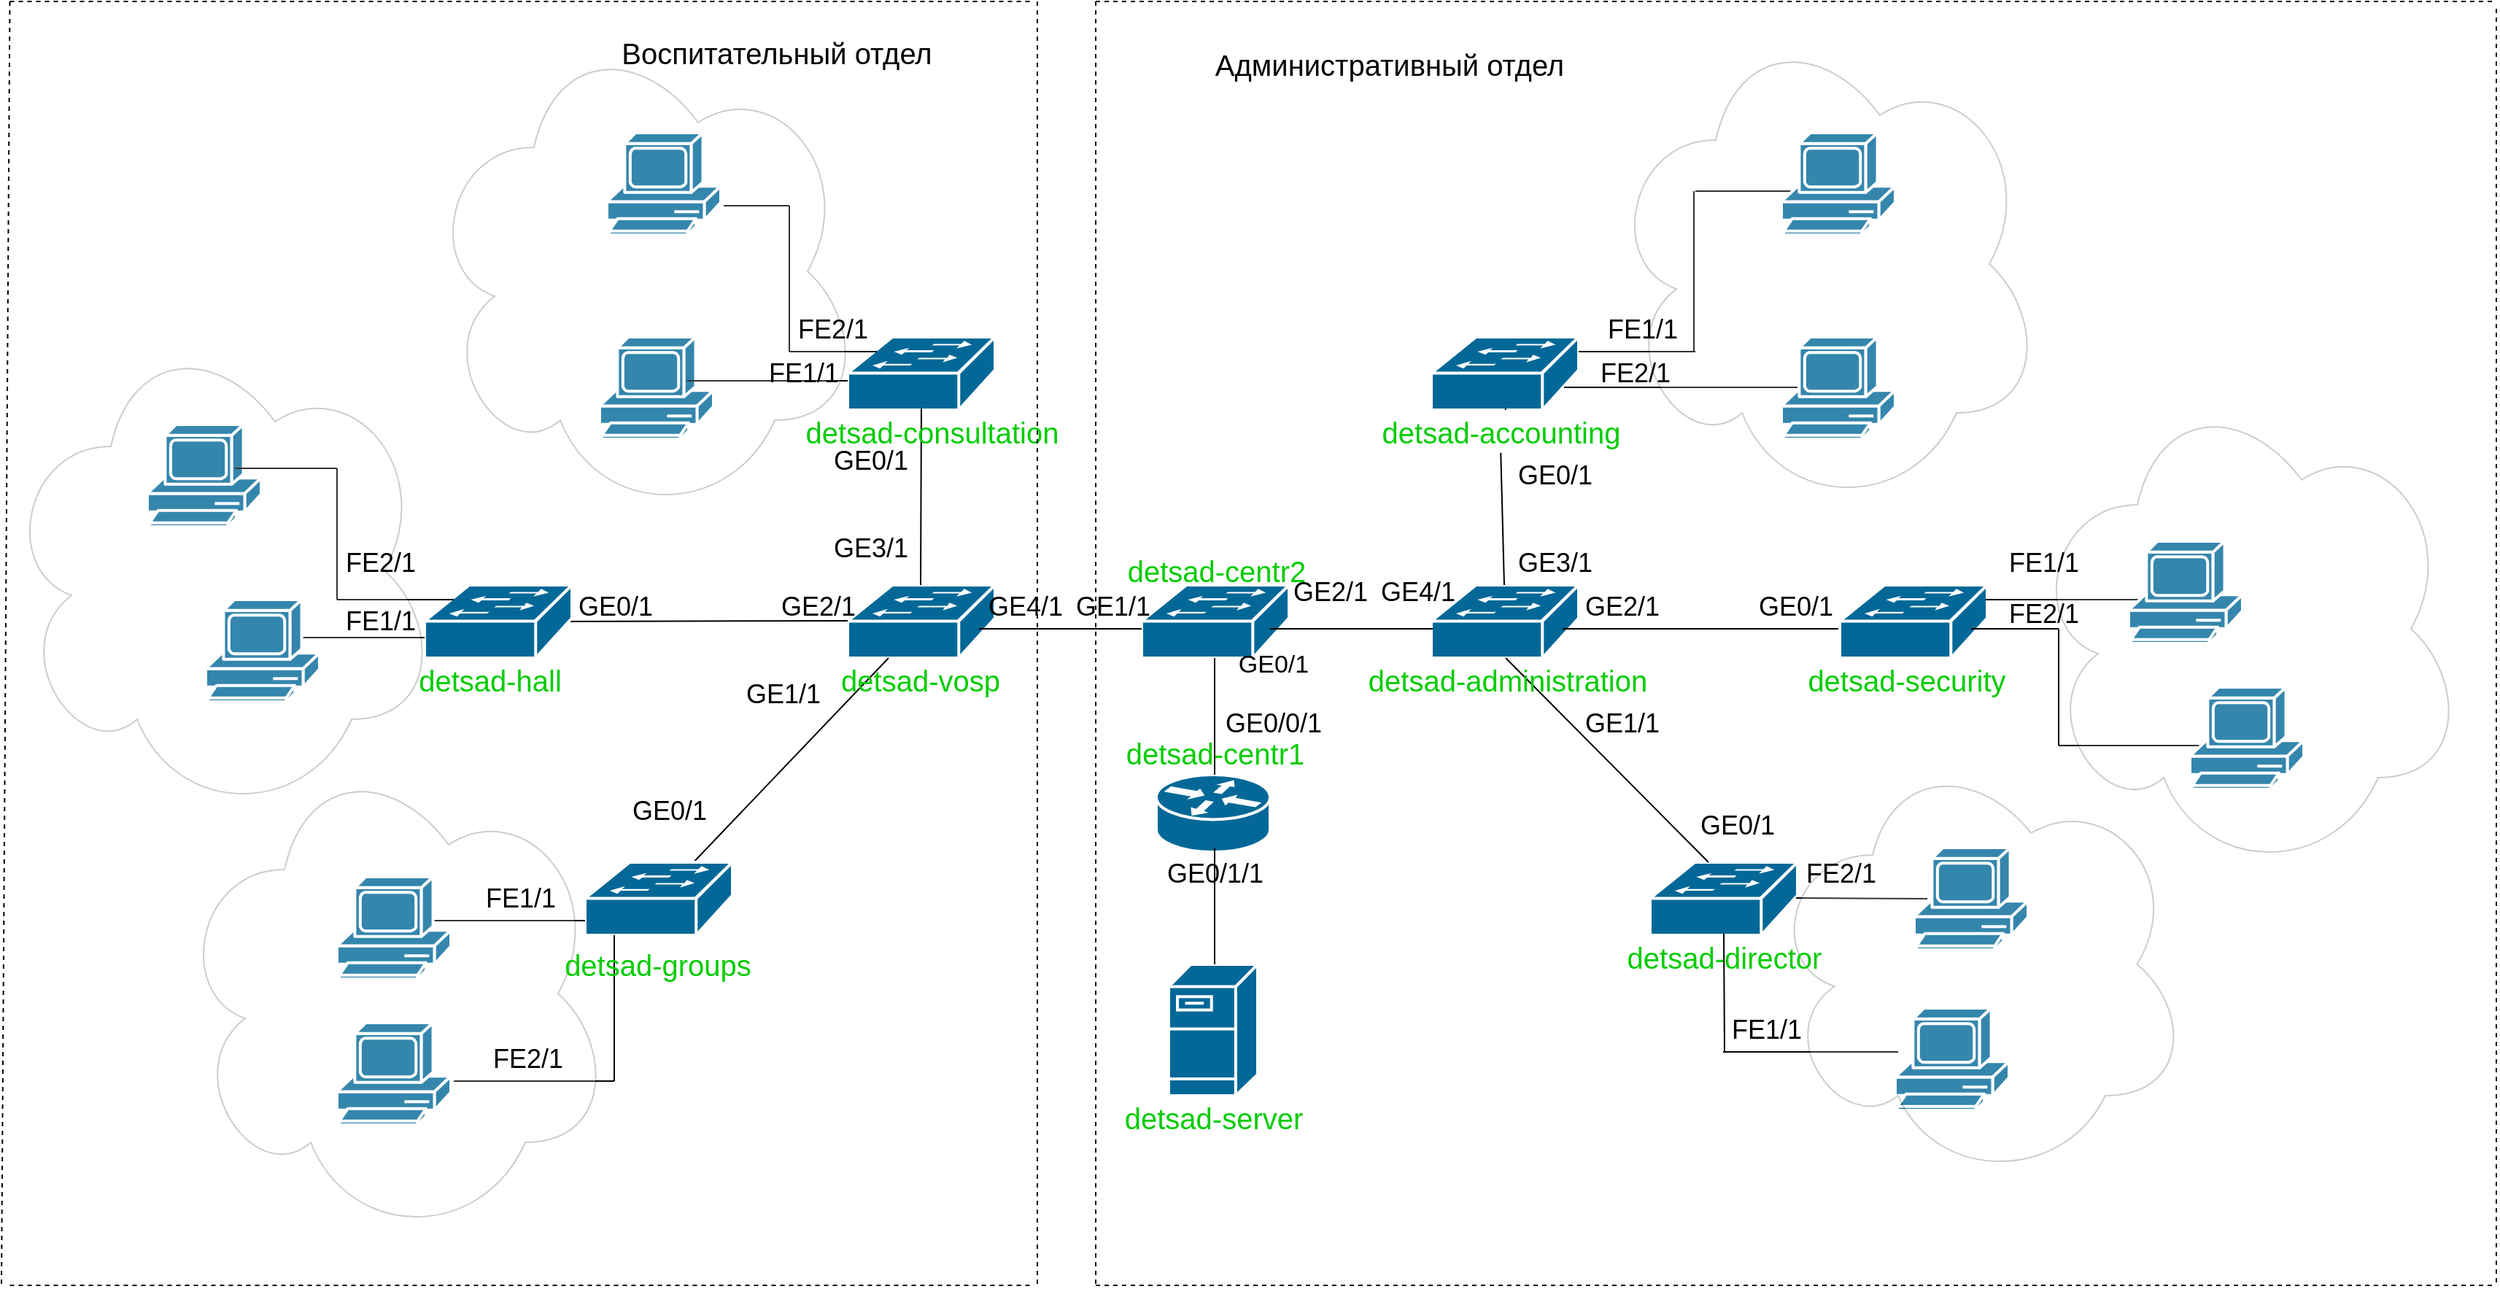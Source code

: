<mxfile version="21.1.8" type="github">
  <diagram name="Page-1" id="c37626ed-c26b-45fb-9056-f9ebc6bb27b6">
    <mxGraphModel dx="1681" dy="93" grid="1" gridSize="10" guides="1" tooltips="1" connect="1" arrows="1" fold="1" page="1" pageScale="1" pageWidth="1100" pageHeight="850" background="none" math="0" shadow="0">
      <root>
        <mxCell id="0" />
        <mxCell id="1" parent="0" />
        <mxCell id="XvvMgI4vBFlba0enUQ60-3" value="" style="shape=mxgraph.cisco.computers_and_peripherals.pc;sketch=0;html=1;pointerEvents=1;dashed=0;fillColor=#036897;strokeColor=#ffffff;strokeWidth=2;verticalLabelPosition=bottom;verticalAlign=top;align=center;outlineConnect=0;" parent="1" vertex="1">
          <mxGeometry x="-140" y="1150" width="78" height="70" as="geometry" />
        </mxCell>
        <mxCell id="XvvMgI4vBFlba0enUQ60-4" value="" style="shape=mxgraph.cisco.computers_and_peripherals.pc;sketch=0;html=1;pointerEvents=1;dashed=0;fillColor=#036897;strokeColor=#ffffff;strokeWidth=2;verticalLabelPosition=bottom;verticalAlign=top;align=center;outlineConnect=0;" parent="1" vertex="1">
          <mxGeometry x="-135" y="1010" width="78" height="70" as="geometry" />
        </mxCell>
        <mxCell id="XvvMgI4vBFlba0enUQ60-5" value="" style="shape=mxgraph.cisco.switches.workgroup_switch;sketch=0;html=1;pointerEvents=1;dashed=0;fillColor=#036897;strokeColor=#ffffff;strokeWidth=2;verticalLabelPosition=bottom;verticalAlign=top;align=center;outlineConnect=0;" parent="1" vertex="1">
          <mxGeometry x="430" y="1320" width="101" height="50" as="geometry" />
        </mxCell>
        <mxCell id="XvvMgI4vBFlba0enUQ60-6" value="" style="shape=mxgraph.cisco.switches.workgroup_switch;sketch=0;html=1;pointerEvents=1;dashed=0;fillColor=#036897;strokeColor=#ffffff;strokeWidth=2;verticalLabelPosition=bottom;verticalAlign=top;align=center;outlineConnect=0;" parent="1" vertex="1">
          <mxGeometry x="231.5" y="1320" width="101" height="50" as="geometry" />
        </mxCell>
        <mxCell id="XvvMgI4vBFlba0enUQ60-8" value="" style="shape=mxgraph.cisco.switches.workgroup_switch;sketch=0;html=1;pointerEvents=1;dashed=0;fillColor=#036897;strokeColor=#ffffff;strokeWidth=2;verticalLabelPosition=bottom;verticalAlign=top;align=center;outlineConnect=0;" parent="1" vertex="1">
          <mxGeometry x="30" y="1320" width="101" height="50" as="geometry" />
        </mxCell>
        <mxCell id="XvvMgI4vBFlba0enUQ60-9" value="" style="shape=mxgraph.cisco.routers.router;sketch=0;html=1;pointerEvents=1;dashed=0;fillColor=#036897;strokeColor=#ffffff;strokeWidth=2;verticalLabelPosition=bottom;verticalAlign=top;align=center;outlineConnect=0;" parent="1" vertex="1">
          <mxGeometry x="241.5" y="1450" width="78" height="53" as="geometry" />
        </mxCell>
        <mxCell id="XvvMgI4vBFlba0enUQ60-10" value="" style="shape=mxgraph.cisco.servers.fileserver;sketch=0;html=1;pointerEvents=1;dashed=0;fillColor=#036897;strokeColor=#ffffff;strokeWidth=2;verticalLabelPosition=bottom;verticalAlign=top;align=center;outlineConnect=0;" parent="1" vertex="1">
          <mxGeometry x="250" y="1580" width="61" height="90" as="geometry" />
        </mxCell>
        <mxCell id="XvvMgI4vBFlba0enUQ60-12" value="" style="shape=mxgraph.cisco.switches.workgroup_switch;sketch=0;html=1;pointerEvents=1;dashed=0;fillColor=#036897;strokeColor=#ffffff;strokeWidth=2;verticalLabelPosition=bottom;verticalAlign=top;align=center;outlineConnect=0;" parent="1" vertex="1">
          <mxGeometry x="30" y="1150" width="101" height="50" as="geometry" />
        </mxCell>
        <mxCell id="XvvMgI4vBFlba0enUQ60-13" value="" style="shape=mxgraph.cisco.switches.workgroup_switch;sketch=0;html=1;pointerEvents=1;dashed=0;fillColor=#036897;strokeColor=#ffffff;strokeWidth=2;verticalLabelPosition=bottom;verticalAlign=top;align=center;outlineConnect=0;" parent="1" vertex="1">
          <mxGeometry x="430" y="1150" width="101" height="50" as="geometry" />
        </mxCell>
        <mxCell id="dDXD2PsUgnubhzzMAjPv-3" value="" style="endArrow=none;html=1;rounded=0;" parent="1" edge="1">
          <mxGeometry width="50" height="50" relative="1" as="geometry">
            <mxPoint x="281.5" y="1450" as="sourcePoint" />
            <mxPoint x="281.5" y="1370" as="targetPoint" />
          </mxGeometry>
        </mxCell>
        <mxCell id="dDXD2PsUgnubhzzMAjPv-5" value="" style="endArrow=none;html=1;rounded=0;" parent="1" edge="1">
          <mxGeometry width="50" height="50" relative="1" as="geometry">
            <mxPoint x="281.5" y="1580" as="sourcePoint" />
            <mxPoint x="281.5" y="1500" as="targetPoint" />
          </mxGeometry>
        </mxCell>
        <mxCell id="dDXD2PsUgnubhzzMAjPv-6" value="" style="endArrow=none;html=1;rounded=0;" parent="1" edge="1">
          <mxGeometry width="50" height="50" relative="1" as="geometry">
            <mxPoint x="120" y="1350" as="sourcePoint" />
            <mxPoint x="231.5" y="1350" as="targetPoint" />
          </mxGeometry>
        </mxCell>
        <mxCell id="dDXD2PsUgnubhzzMAjPv-7" value="" style="endArrow=none;html=1;rounded=0;" parent="1" edge="1">
          <mxGeometry width="50" height="50" relative="1" as="geometry">
            <mxPoint x="319.5" y="1350" as="sourcePoint" />
            <mxPoint x="431" y="1350" as="targetPoint" />
          </mxGeometry>
        </mxCell>
        <mxCell id="dDXD2PsUgnubhzzMAjPv-8" value="" style="endArrow=none;html=1;rounded=0;entryX=0.5;entryY=0.98;entryDx=0;entryDy=0;entryPerimeter=0;" parent="1" target="XvvMgI4vBFlba0enUQ60-12" edge="1">
          <mxGeometry width="50" height="50" relative="1" as="geometry">
            <mxPoint x="80" y="1320" as="sourcePoint" />
            <mxPoint x="80" y="1230" as="targetPoint" />
          </mxGeometry>
        </mxCell>
        <mxCell id="dDXD2PsUgnubhzzMAjPv-9" value="" style="endArrow=none;html=1;rounded=0;entryX=0.5;entryY=0.98;entryDx=0;entryDy=0;entryPerimeter=0;" parent="1" source="FELmi7-JpcPB_7Qh0uIB-7" edge="1">
          <mxGeometry width="50" height="50" relative="1" as="geometry">
            <mxPoint x="480" y="1320" as="sourcePoint" />
            <mxPoint x="481" y="1199" as="targetPoint" />
          </mxGeometry>
        </mxCell>
        <mxCell id="dDXD2PsUgnubhzzMAjPv-13" value="" style="endArrow=none;html=1;rounded=0;" parent="1" edge="1">
          <mxGeometry width="50" height="50" relative="1" as="geometry">
            <mxPoint x="-170" y="1345" as="sourcePoint" />
            <mxPoint x="30" y="1344.5" as="targetPoint" />
          </mxGeometry>
        </mxCell>
        <mxCell id="dDXD2PsUgnubhzzMAjPv-14" value="" style="shape=mxgraph.cisco.switches.workgroup_switch;sketch=0;html=1;pointerEvents=1;dashed=0;fillColor=#036897;strokeColor=#ffffff;strokeWidth=2;verticalLabelPosition=bottom;verticalAlign=top;align=center;outlineConnect=0;" parent="1" vertex="1">
          <mxGeometry x="-260" y="1320" width="101" height="50" as="geometry" />
        </mxCell>
        <mxCell id="dDXD2PsUgnubhzzMAjPv-15" value="" style="endArrow=none;html=1;rounded=0;" parent="1" source="dDXD2PsUgnubhzzMAjPv-16" edge="1">
          <mxGeometry width="50" height="50" relative="1" as="geometry">
            <mxPoint x="58" y="1450" as="sourcePoint" />
            <mxPoint x="58" y="1370" as="targetPoint" />
          </mxGeometry>
        </mxCell>
        <mxCell id="dDXD2PsUgnubhzzMAjPv-16" value="" style="shape=mxgraph.cisco.switches.workgroup_switch;sketch=0;html=1;pointerEvents=1;dashed=0;fillColor=#036897;strokeColor=#ffffff;strokeWidth=2;verticalLabelPosition=bottom;verticalAlign=top;align=center;outlineConnect=0;" parent="1" vertex="1">
          <mxGeometry x="-150" y="1510" width="101" height="50" as="geometry" />
        </mxCell>
        <mxCell id="dDXD2PsUgnubhzzMAjPv-17" value="" style="shape=mxgraph.cisco.switches.workgroup_switch;sketch=0;html=1;pointerEvents=1;dashed=0;fillColor=#036897;strokeColor=#ffffff;strokeWidth=2;verticalLabelPosition=bottom;verticalAlign=top;align=center;outlineConnect=0;" parent="1" vertex="1">
          <mxGeometry x="580" y="1510" width="101" height="50" as="geometry" />
        </mxCell>
        <mxCell id="dDXD2PsUgnubhzzMAjPv-20" value="" style="endArrow=none;html=1;rounded=0;entryX=0.396;entryY=0;entryDx=0;entryDy=0;entryPerimeter=0;" parent="1" target="dDXD2PsUgnubhzzMAjPv-17" edge="1">
          <mxGeometry width="50" height="50" relative="1" as="geometry">
            <mxPoint x="481" y="1370" as="sourcePoint" />
            <mxPoint x="531" y="1320" as="targetPoint" />
          </mxGeometry>
        </mxCell>
        <mxCell id="dDXD2PsUgnubhzzMAjPv-21" value="" style="endArrow=none;html=1;rounded=0;" parent="1" edge="1">
          <mxGeometry width="50" height="50" relative="1" as="geometry">
            <mxPoint x="520" y="1350" as="sourcePoint" />
            <mxPoint x="720" y="1350" as="targetPoint" />
          </mxGeometry>
        </mxCell>
        <mxCell id="dDXD2PsUgnubhzzMAjPv-22" value="" style="shape=mxgraph.cisco.switches.workgroup_switch;sketch=0;html=1;pointerEvents=1;dashed=0;fillColor=#036897;strokeColor=#ffffff;strokeWidth=2;verticalLabelPosition=bottom;verticalAlign=top;align=center;outlineConnect=0;" parent="1" vertex="1">
          <mxGeometry x="710" y="1320" width="101" height="50" as="geometry" />
        </mxCell>
        <mxCell id="dDXD2PsUgnubhzzMAjPv-24" value="" style="endArrow=none;html=1;rounded=0;" parent="1" edge="1">
          <mxGeometry width="50" height="50" relative="1" as="geometry">
            <mxPoint x="-80" y="1180" as="sourcePoint" />
            <mxPoint x="30" y="1180" as="targetPoint" />
          </mxGeometry>
        </mxCell>
        <mxCell id="dDXD2PsUgnubhzzMAjPv-25" value="" style="endArrow=none;html=1;rounded=0;" parent="1" edge="1">
          <mxGeometry width="50" height="50" relative="1" as="geometry">
            <mxPoint x="-10" y="1160" as="sourcePoint" />
            <mxPoint x="50" y="1160" as="targetPoint" />
          </mxGeometry>
        </mxCell>
        <mxCell id="dDXD2PsUgnubhzzMAjPv-26" value="" style="endArrow=none;html=1;rounded=0;" parent="1" edge="1">
          <mxGeometry width="50" height="50" relative="1" as="geometry">
            <mxPoint x="-10" y="1160" as="sourcePoint" />
            <mxPoint x="-10" y="1060" as="targetPoint" />
          </mxGeometry>
        </mxCell>
        <mxCell id="dDXD2PsUgnubhzzMAjPv-27" value="" style="endArrow=none;html=1;rounded=0;exitX=1.026;exitY=0.714;exitDx=0;exitDy=0;exitPerimeter=0;" parent="1" source="XvvMgI4vBFlba0enUQ60-4" edge="1">
          <mxGeometry width="50" height="50" relative="1" as="geometry">
            <mxPoint x="-60" y="1110" as="sourcePoint" />
            <mxPoint x="-10" y="1060" as="targetPoint" />
          </mxGeometry>
        </mxCell>
        <mxCell id="dDXD2PsUgnubhzzMAjPv-28" value="" style="endArrow=none;html=1;rounded=0;" parent="1" edge="1">
          <mxGeometry width="50" height="50" relative="1" as="geometry">
            <mxPoint x="-350" y="1356" as="sourcePoint" />
            <mxPoint x="-260" y="1356" as="targetPoint" />
          </mxGeometry>
        </mxCell>
        <mxCell id="dDXD2PsUgnubhzzMAjPv-29" value="" style="endArrow=none;html=1;rounded=0;" parent="1" edge="1">
          <mxGeometry width="50" height="50" relative="1" as="geometry">
            <mxPoint x="-320" y="1330" as="sourcePoint" />
            <mxPoint x="-240" y="1330" as="targetPoint" />
          </mxGeometry>
        </mxCell>
        <mxCell id="dDXD2PsUgnubhzzMAjPv-30" value="" style="endArrow=none;html=1;rounded=0;" parent="1" edge="1">
          <mxGeometry width="50" height="50" relative="1" as="geometry">
            <mxPoint x="-320" y="1330" as="sourcePoint" />
            <mxPoint x="-320" y="1240" as="targetPoint" />
          </mxGeometry>
        </mxCell>
        <mxCell id="dDXD2PsUgnubhzzMAjPv-33" value="" style="shape=mxgraph.cisco.computers_and_peripherals.pc;sketch=0;html=1;pointerEvents=1;dashed=0;fillColor=#036897;strokeColor=#ffffff;strokeWidth=2;verticalLabelPosition=bottom;verticalAlign=top;align=center;outlineConnect=0;" parent="1" vertex="1">
          <mxGeometry x="-410" y="1330" width="78" height="70" as="geometry" />
        </mxCell>
        <mxCell id="dDXD2PsUgnubhzzMAjPv-36" value="" style="ellipse;shape=cloud;whiteSpace=wrap;html=1;opacity=20;" parent="1" vertex="1">
          <mxGeometry x="-260" y="935" width="300" height="340" as="geometry" />
        </mxCell>
        <mxCell id="dDXD2PsUgnubhzzMAjPv-37" value="" style="endArrow=none;html=1;rounded=0;" parent="1" edge="1">
          <mxGeometry width="50" height="50" relative="1" as="geometry">
            <mxPoint x="-130" y="1660" as="sourcePoint" />
            <mxPoint x="-130" y="1560" as="targetPoint" />
          </mxGeometry>
        </mxCell>
        <mxCell id="dDXD2PsUgnubhzzMAjPv-40" value="" style="endArrow=none;html=1;rounded=0;entryX=0.026;entryY=0.429;entryDx=0;entryDy=0;entryPerimeter=0;" parent="1" target="dDXD2PsUgnubhzzMAjPv-46" edge="1">
          <mxGeometry width="50" height="50" relative="1" as="geometry">
            <mxPoint x="630" y="1640" as="sourcePoint" />
            <mxPoint x="691" y="1640" as="targetPoint" />
          </mxGeometry>
        </mxCell>
        <mxCell id="dDXD2PsUgnubhzzMAjPv-41" value="" style="endArrow=none;html=1;rounded=0;" parent="1" edge="1">
          <mxGeometry width="50" height="50" relative="1" as="geometry">
            <mxPoint x="810" y="1330" as="sourcePoint" />
            <mxPoint x="920" y="1330" as="targetPoint" />
          </mxGeometry>
        </mxCell>
        <mxCell id="dDXD2PsUgnubhzzMAjPv-42" value="" style="endArrow=none;html=1;rounded=0;" parent="1" edge="1">
          <mxGeometry width="50" height="50" relative="1" as="geometry">
            <mxPoint x="800" y="1350" as="sourcePoint" />
            <mxPoint x="860" y="1350" as="targetPoint" />
          </mxGeometry>
        </mxCell>
        <mxCell id="dDXD2PsUgnubhzzMAjPv-44" value="" style="endArrow=none;html=1;rounded=0;" parent="1" edge="1">
          <mxGeometry width="50" height="50" relative="1" as="geometry">
            <mxPoint x="680" y="1534.5" as="sourcePoint" />
            <mxPoint x="770" y="1535" as="targetPoint" />
          </mxGeometry>
        </mxCell>
        <mxCell id="dDXD2PsUgnubhzzMAjPv-45" value="" style="shape=mxgraph.cisco.computers_and_peripherals.pc;sketch=0;html=1;pointerEvents=1;dashed=0;fillColor=#036897;strokeColor=#ffffff;strokeWidth=2;verticalLabelPosition=bottom;verticalAlign=top;align=center;outlineConnect=0;" parent="1" vertex="1">
          <mxGeometry x="761" y="1500" width="78" height="70" as="geometry" />
        </mxCell>
        <mxCell id="dDXD2PsUgnubhzzMAjPv-46" value="" style="shape=mxgraph.cisco.computers_and_peripherals.pc;sketch=0;html=1;pointerEvents=1;dashed=0;fillColor=#036897;strokeColor=#ffffff;strokeWidth=2;verticalLabelPosition=bottom;verticalAlign=top;align=center;outlineConnect=0;" parent="1" vertex="1">
          <mxGeometry x="748" y="1610" width="78" height="70" as="geometry" />
        </mxCell>
        <mxCell id="dDXD2PsUgnubhzzMAjPv-47" value="" style="endArrow=none;html=1;rounded=0;" parent="1" edge="1">
          <mxGeometry width="50" height="50" relative="1" as="geometry">
            <mxPoint x="-260" y="1550" as="sourcePoint" />
            <mxPoint x="-150" y="1550" as="targetPoint" />
          </mxGeometry>
        </mxCell>
        <mxCell id="dDXD2PsUgnubhzzMAjPv-48" value="" style="shape=mxgraph.cisco.computers_and_peripherals.pc;sketch=0;html=1;pointerEvents=1;dashed=0;fillColor=#036897;strokeColor=#ffffff;strokeWidth=2;verticalLabelPosition=bottom;verticalAlign=top;align=center;outlineConnect=0;" parent="1" vertex="1">
          <mxGeometry x="-320" y="1520" width="78" height="70" as="geometry" />
        </mxCell>
        <mxCell id="dDXD2PsUgnubhzzMAjPv-49" value="" style="shape=mxgraph.cisco.computers_and_peripherals.pc;sketch=0;html=1;pointerEvents=1;dashed=0;fillColor=#036897;strokeColor=#ffffff;strokeWidth=2;verticalLabelPosition=bottom;verticalAlign=top;align=center;outlineConnect=0;" parent="1" vertex="1">
          <mxGeometry x="-320" y="1620" width="78" height="70" as="geometry" />
        </mxCell>
        <mxCell id="dDXD2PsUgnubhzzMAjPv-50" value="" style="endArrow=none;html=1;rounded=0;" parent="1" edge="1">
          <mxGeometry width="50" height="50" relative="1" as="geometry">
            <mxPoint x="860" y="1430" as="sourcePoint" />
            <mxPoint x="860" y="1350" as="targetPoint" />
          </mxGeometry>
        </mxCell>
        <mxCell id="dDXD2PsUgnubhzzMAjPv-51" value="" style="endArrow=none;html=1;rounded=0;" parent="1" edge="1">
          <mxGeometry width="50" height="50" relative="1" as="geometry">
            <mxPoint x="860" y="1430" as="sourcePoint" />
            <mxPoint x="960" y="1430" as="targetPoint" />
          </mxGeometry>
        </mxCell>
        <mxCell id="dDXD2PsUgnubhzzMAjPv-53" value="" style="shape=mxgraph.cisco.computers_and_peripherals.pc;sketch=0;html=1;pointerEvents=1;dashed=0;fillColor=#036897;strokeColor=#ffffff;strokeWidth=2;verticalLabelPosition=bottom;verticalAlign=top;align=center;outlineConnect=0;" parent="1" vertex="1">
          <mxGeometry x="908" y="1290" width="78" height="70" as="geometry" />
        </mxCell>
        <mxCell id="dDXD2PsUgnubhzzMAjPv-54" value="" style="shape=mxgraph.cisco.computers_and_peripherals.pc;sketch=0;html=1;pointerEvents=1;dashed=0;fillColor=#036897;strokeColor=#ffffff;strokeWidth=2;verticalLabelPosition=bottom;verticalAlign=top;align=center;outlineConnect=0;" parent="1" vertex="1">
          <mxGeometry x="950" y="1390" width="78" height="70" as="geometry" />
        </mxCell>
        <mxCell id="dDXD2PsUgnubhzzMAjPv-55" value="" style="endArrow=none;html=1;rounded=0;" parent="1" edge="1">
          <mxGeometry width="50" height="50" relative="1" as="geometry">
            <mxPoint x="531" y="1160" as="sourcePoint" />
            <mxPoint x="611" y="1160" as="targetPoint" />
          </mxGeometry>
        </mxCell>
        <mxCell id="dDXD2PsUgnubhzzMAjPv-56" value="" style="endArrow=none;html=1;rounded=0;" parent="1" edge="1">
          <mxGeometry width="50" height="50" relative="1" as="geometry">
            <mxPoint x="610" y="1160" as="sourcePoint" />
            <mxPoint x="610" y="1050" as="targetPoint" />
          </mxGeometry>
        </mxCell>
        <mxCell id="dDXD2PsUgnubhzzMAjPv-57" value="" style="endArrow=none;html=1;rounded=0;" parent="1" edge="1">
          <mxGeometry width="50" height="50" relative="1" as="geometry">
            <mxPoint x="611" y="1050" as="sourcePoint" />
            <mxPoint x="681" y="1050" as="targetPoint" />
          </mxGeometry>
        </mxCell>
        <mxCell id="dDXD2PsUgnubhzzMAjPv-58" value="" style="shape=mxgraph.cisco.computers_and_peripherals.pc;sketch=0;html=1;pointerEvents=1;dashed=0;fillColor=#036897;strokeColor=#ffffff;strokeWidth=2;verticalLabelPosition=bottom;verticalAlign=top;align=center;outlineConnect=0;" parent="1" vertex="1">
          <mxGeometry x="670" y="1010" width="78" height="70" as="geometry" />
        </mxCell>
        <mxCell id="dDXD2PsUgnubhzzMAjPv-59" value="" style="endArrow=none;html=1;rounded=0;" parent="1" edge="1">
          <mxGeometry width="50" height="50" relative="1" as="geometry">
            <mxPoint x="521" y="1184.5" as="sourcePoint" />
            <mxPoint x="681" y="1184.5" as="targetPoint" />
          </mxGeometry>
        </mxCell>
        <mxCell id="dDXD2PsUgnubhzzMAjPv-61" value="" style="shape=mxgraph.cisco.computers_and_peripherals.pc;sketch=0;html=1;pointerEvents=1;dashed=0;fillColor=#036897;strokeColor=#ffffff;strokeWidth=2;verticalLabelPosition=bottom;verticalAlign=top;align=center;outlineConnect=0;" parent="1" vertex="1">
          <mxGeometry x="670" y="1150" width="78" height="70" as="geometry" />
        </mxCell>
        <mxCell id="dDXD2PsUgnubhzzMAjPv-62" value="" style="ellipse;shape=cloud;whiteSpace=wrap;html=1;opacity=20;" parent="1" vertex="1">
          <mxGeometry x="550" y="930" width="300" height="340" as="geometry" />
        </mxCell>
        <mxCell id="dDXD2PsUgnubhzzMAjPv-63" value="" style="ellipse;shape=cloud;whiteSpace=wrap;html=1;opacity=20;" parent="1" vertex="1">
          <mxGeometry x="839" y="1180" width="300" height="340" as="geometry" />
        </mxCell>
        <mxCell id="dDXD2PsUgnubhzzMAjPv-64" value="" style="ellipse;shape=cloud;whiteSpace=wrap;html=1;opacity=20;" parent="1" vertex="1">
          <mxGeometry x="660" y="1430" width="290" height="300" as="geometry" />
        </mxCell>
        <mxCell id="dDXD2PsUgnubhzzMAjPv-65" value="" style="endArrow=none;html=1;rounded=0;exitX=1.026;exitY=0.571;exitDx=0;exitDy=0;exitPerimeter=0;" parent="1" source="dDXD2PsUgnubhzzMAjPv-49" edge="1">
          <mxGeometry width="50" height="50" relative="1" as="geometry">
            <mxPoint x="-180" y="1710" as="sourcePoint" />
            <mxPoint x="-130" y="1660" as="targetPoint" />
          </mxGeometry>
        </mxCell>
        <mxCell id="dDXD2PsUgnubhzzMAjPv-66" value="" style="ellipse;shape=cloud;whiteSpace=wrap;html=1;opacity=20;" parent="1" vertex="1">
          <mxGeometry x="-431" y="1430" width="300" height="340" as="geometry" />
        </mxCell>
        <mxCell id="FELmi7-JpcPB_7Qh0uIB-1" value="" style="shape=mxgraph.cisco.computers_and_peripherals.pc;sketch=0;html=1;pointerEvents=1;dashed=0;fillColor=#036897;strokeColor=#ffffff;strokeWidth=2;verticalLabelPosition=bottom;verticalAlign=top;align=center;outlineConnect=0;" parent="1" vertex="1">
          <mxGeometry x="-450" y="1210" width="78" height="70" as="geometry" />
        </mxCell>
        <mxCell id="FELmi7-JpcPB_7Qh0uIB-2" value="" style="endArrow=none;html=1;rounded=0;" parent="1" edge="1">
          <mxGeometry width="50" height="50" relative="1" as="geometry">
            <mxPoint x="-390" y="1240" as="sourcePoint" />
            <mxPoint x="-320" y="1240" as="targetPoint" />
          </mxGeometry>
        </mxCell>
        <mxCell id="dDXD2PsUgnubhzzMAjPv-35" value="" style="ellipse;shape=cloud;whiteSpace=wrap;html=1;opacity=20;" parent="1" vertex="1">
          <mxGeometry x="-550" y="1140" width="300" height="340" as="geometry" />
        </mxCell>
        <mxCell id="FELmi7-JpcPB_7Qh0uIB-3" value="&lt;font color=&quot;#00cc00&quot; style=&quot;font-size: 20px;&quot;&gt;detsad-server&lt;/font&gt;" style="text;html=1;strokeColor=none;fillColor=none;align=center;verticalAlign=middle;whiteSpace=wrap;rounded=0;" parent="1" vertex="1">
          <mxGeometry x="210.75" y="1670" width="139.5" height="30" as="geometry" />
        </mxCell>
        <mxCell id="FELmi7-JpcPB_7Qh0uIB-4" value="&lt;font color=&quot;#00cc00&quot; style=&quot;font-size: 20px;&quot;&gt;detsad-centr2&lt;/font&gt;" style="text;html=1;strokeColor=none;fillColor=none;align=center;verticalAlign=middle;whiteSpace=wrap;rounded=0;labelBorderColor=none;labelBackgroundColor=none;" parent="1" vertex="1">
          <mxGeometry x="198.75" y="1295" width="168" height="30" as="geometry" />
        </mxCell>
        <mxCell id="FELmi7-JpcPB_7Qh0uIB-5" value="&lt;font color=&quot;#00cc00&quot; style=&quot;font-size: 20px;&quot;&gt;detsad-centr1&lt;/font&gt;" style="text;html=1;strokeColor=none;fillColor=none;align=center;verticalAlign=middle;whiteSpace=wrap;rounded=0;" parent="1" vertex="1">
          <mxGeometry x="197.25" y="1420" width="169.5" height="30" as="geometry" />
        </mxCell>
        <mxCell id="FELmi7-JpcPB_7Qh0uIB-6" value="&lt;font color=&quot;#00cc00&quot; style=&quot;font-size: 20px;&quot;&gt;detsad-administration&lt;/font&gt;" style="text;html=1;strokeColor=none;fillColor=none;align=center;verticalAlign=middle;whiteSpace=wrap;rounded=0;" parent="1" vertex="1">
          <mxGeometry x="385.25" y="1370" width="194.75" height="30" as="geometry" />
        </mxCell>
        <mxCell id="FELmi7-JpcPB_7Qh0uIB-8" value="" style="endArrow=none;html=1;rounded=0;entryX=0.5;entryY=0.98;entryDx=0;entryDy=0;entryPerimeter=0;" parent="1" target="FELmi7-JpcPB_7Qh0uIB-7" edge="1">
          <mxGeometry width="50" height="50" relative="1" as="geometry">
            <mxPoint x="480" y="1320" as="sourcePoint" />
            <mxPoint x="481" y="1199" as="targetPoint" />
          </mxGeometry>
        </mxCell>
        <mxCell id="FELmi7-JpcPB_7Qh0uIB-7" value="&lt;font color=&quot;#00cc00&quot; style=&quot;font-size: 20px;&quot;&gt;detsad-&lt;/font&gt;&lt;font style=&quot;font-size: 20px;&quot; color=&quot;#00cc00&quot;&gt;accounting&lt;/font&gt;" style="text;html=1;strokeColor=none;fillColor=none;align=center;verticalAlign=middle;whiteSpace=wrap;rounded=0;" parent="1" vertex="1">
          <mxGeometry x="390.5" y="1200" width="174.25" height="30" as="geometry" />
        </mxCell>
        <mxCell id="FELmi7-JpcPB_7Qh0uIB-9" value="&lt;font color=&quot;#00cc00&quot; style=&quot;font-size: 20px;&quot;&gt;detsad-security&lt;br&gt;&lt;/font&gt;&lt;div style=&quot;position: absolute; z-index: 9; width: 7px; height: 275px; cursor: default; top: 3px; right: 2px; color: rgb(51, 51, 51); font-family: Arial, Helvetica, sans-serif; font-size: 24px; text-align: start; background-color: rgba(7, 28, 71, 0.05);&quot; class=&quot;Translate-Scroll&quot;&gt;&lt;div style=&quot;position: absolute; top: 0px; width: 6px; height: 0px; opacity: 0.4; border-radius: 5px; background-color: var(--color-g-text-quaternary); transition: opacity 0.1s ease-out 0s;&quot; class=&quot;Translate-ScrollBar&quot;&gt;&lt;/div&gt;&lt;/div&gt;" style="text;html=1;strokeColor=none;fillColor=none;align=center;verticalAlign=middle;whiteSpace=wrap;rounded=0;" parent="1" vertex="1">
          <mxGeometry x="681" y="1370" width="150" height="30" as="geometry" />
        </mxCell>
        <mxCell id="FELmi7-JpcPB_7Qh0uIB-14" value="" style="endArrow=none;html=1;rounded=0;entryX=0.5;entryY=0.98;entryDx=0;entryDy=0;entryPerimeter=0;" parent="1" target="dDXD2PsUgnubhzzMAjPv-17" edge="1">
          <mxGeometry width="50" height="50" relative="1" as="geometry">
            <mxPoint x="631" y="1640" as="sourcePoint" />
            <mxPoint x="670" y="1590" as="targetPoint" />
          </mxGeometry>
        </mxCell>
        <mxCell id="FELmi7-JpcPB_7Qh0uIB-15" value="&lt;font color=&quot;#00cc00&quot; style=&quot;font-size: 20px;&quot;&gt;detsad-director&lt;/font&gt;" style="text;html=1;strokeColor=none;fillColor=none;align=center;verticalAlign=middle;whiteSpace=wrap;rounded=0;" parent="1" vertex="1">
          <mxGeometry x="558.62" y="1560" width="143.75" height="30" as="geometry" />
        </mxCell>
        <mxCell id="FELmi7-JpcPB_7Qh0uIB-16" value="&lt;font color=&quot;#00cc00&quot; style=&quot;font-size: 20px;&quot;&gt;detsad-vosp&lt;/font&gt;" style="text;html=1;strokeColor=none;fillColor=none;align=center;verticalAlign=middle;whiteSpace=wrap;rounded=0;" parent="1" vertex="1">
          <mxGeometry x="-6.63" y="1370" width="174.25" height="30" as="geometry" />
        </mxCell>
        <mxCell id="FELmi7-JpcPB_7Qh0uIB-18" value="&lt;font color=&quot;#00cc00&quot; style=&quot;font-size: 20px;&quot;&gt;detsad-hall&lt;/font&gt;" style="text;html=1;strokeColor=none;fillColor=none;align=center;verticalAlign=middle;whiteSpace=wrap;rounded=0;" parent="1" vertex="1">
          <mxGeometry x="-300.5" y="1370" width="169.5" height="30" as="geometry" />
        </mxCell>
        <mxCell id="FELmi7-JpcPB_7Qh0uIB-19" value="&lt;font color=&quot;#00cc00&quot; style=&quot;font-size: 20px;&quot;&gt;detsad-groups&lt;/font&gt;" style="text;html=1;strokeColor=none;fillColor=none;align=center;verticalAlign=middle;whiteSpace=wrap;rounded=0;" parent="1" vertex="1">
          <mxGeometry x="-186.62" y="1565" width="174.25" height="30" as="geometry" />
        </mxCell>
        <mxCell id="FELmi7-JpcPB_7Qh0uIB-20" value="&lt;font style=&quot;font-size: 17px;&quot;&gt;GE0/1&lt;/font&gt;" style="text;html=1;strokeColor=none;fillColor=none;align=center;verticalAlign=middle;whiteSpace=wrap;rounded=0;strokeWidth=1;" parent="1" vertex="1">
          <mxGeometry x="291.5" y="1360" width="60" height="30" as="geometry" />
        </mxCell>
        <mxCell id="FELmi7-JpcPB_7Qh0uIB-21" value="&lt;font style=&quot;font-size: 18px;&quot;&gt;GE0/1/1&lt;/font&gt;" style="text;html=1;strokeColor=none;fillColor=none;align=center;verticalAlign=middle;whiteSpace=wrap;rounded=0;" parent="1" vertex="1">
          <mxGeometry x="252" y="1503" width="60" height="30" as="geometry" />
        </mxCell>
        <mxCell id="FELmi7-JpcPB_7Qh0uIB-23" value="&lt;font style=&quot;font-size: 18px;&quot;&gt;FE1/1&lt;/font&gt;" style="text;html=1;strokeColor=none;fillColor=none;align=center;verticalAlign=middle;whiteSpace=wrap;rounded=0;" parent="1" vertex="1">
          <mxGeometry x="-224.25" y="1520" width="60" height="30" as="geometry" />
        </mxCell>
        <mxCell id="FELmi7-JpcPB_7Qh0uIB-24" value="&lt;font style=&quot;font-size: 18px;&quot;&gt;FE2/1&lt;/font&gt;" style="text;html=1;strokeColor=none;fillColor=none;align=center;verticalAlign=middle;whiteSpace=wrap;rounded=0;" parent="1" vertex="1">
          <mxGeometry x="-219" y="1630" width="60" height="30" as="geometry" />
        </mxCell>
        <mxCell id="FELmi7-JpcPB_7Qh0uIB-25" value="&lt;font style=&quot;font-size: 18px;&quot;&gt;FE1/1&lt;/font&gt;" style="text;html=1;strokeColor=none;fillColor=none;align=center;verticalAlign=middle;whiteSpace=wrap;rounded=0;" parent="1" vertex="1">
          <mxGeometry x="-320" y="1330" width="60" height="30" as="geometry" />
        </mxCell>
        <mxCell id="FELmi7-JpcPB_7Qh0uIB-26" value="&lt;font style=&quot;font-size: 18px;&quot;&gt;FE2/1&lt;/font&gt;" style="text;html=1;strokeColor=none;fillColor=none;align=center;verticalAlign=middle;whiteSpace=wrap;rounded=0;" parent="1" vertex="1">
          <mxGeometry x="-320" y="1290" width="60" height="30" as="geometry" />
        </mxCell>
        <mxCell id="FELmi7-JpcPB_7Qh0uIB-27" value="&lt;font style=&quot;font-size: 18px;&quot;&gt;FE1/1&lt;/font&gt;" style="text;html=1;strokeColor=none;fillColor=none;align=center;verticalAlign=middle;whiteSpace=wrap;rounded=0;" parent="1" vertex="1">
          <mxGeometry x="-30" y="1160" width="60" height="30" as="geometry" />
        </mxCell>
        <mxCell id="FELmi7-JpcPB_7Qh0uIB-28" value="&lt;font style=&quot;font-size: 18px;&quot;&gt;FE2/1&lt;/font&gt;" style="text;html=1;strokeColor=none;fillColor=none;align=center;verticalAlign=middle;whiteSpace=wrap;rounded=0;" parent="1" vertex="1">
          <mxGeometry x="-10" y="1130" width="60" height="30" as="geometry" />
        </mxCell>
        <mxCell id="FELmi7-JpcPB_7Qh0uIB-29" value="&lt;font style=&quot;font-size: 18px;&quot;&gt;FE1/1&lt;/font&gt;" style="text;html=1;strokeColor=none;fillColor=none;align=center;verticalAlign=middle;whiteSpace=wrap;rounded=0;" parent="1" vertex="1">
          <mxGeometry x="545.25" y="1130" width="60" height="30" as="geometry" />
        </mxCell>
        <mxCell id="FELmi7-JpcPB_7Qh0uIB-30" value="&lt;font style=&quot;font-size: 18px;&quot;&gt;FE2/1&lt;/font&gt;" style="text;html=1;strokeColor=none;fillColor=none;align=center;verticalAlign=middle;whiteSpace=wrap;rounded=0;" parent="1" vertex="1">
          <mxGeometry x="539.5" y="1160" width="60" height="30" as="geometry" />
        </mxCell>
        <mxCell id="FELmi7-JpcPB_7Qh0uIB-32" value="&lt;font style=&quot;font-size: 18px;&quot;&gt;FE1/1&lt;/font&gt;" style="text;html=1;strokeColor=none;fillColor=none;align=center;verticalAlign=middle;whiteSpace=wrap;rounded=0;" parent="1" vertex="1">
          <mxGeometry x="819.5" y="1290" width="60" height="30" as="geometry" />
        </mxCell>
        <mxCell id="FELmi7-JpcPB_7Qh0uIB-33" value="&lt;font style=&quot;font-size: 18px;&quot;&gt;FE2/1&lt;/font&gt;" style="text;html=1;strokeColor=none;fillColor=none;align=center;verticalAlign=middle;whiteSpace=wrap;rounded=0;" parent="1" vertex="1">
          <mxGeometry x="819.5" y="1325" width="60" height="30" as="geometry" />
        </mxCell>
        <mxCell id="FELmi7-JpcPB_7Qh0uIB-34" value="&lt;font style=&quot;font-size: 18px;&quot;&gt;FE2/1&lt;/font&gt;" style="text;html=1;strokeColor=none;fillColor=none;align=center;verticalAlign=middle;whiteSpace=wrap;rounded=0;" parent="1" vertex="1">
          <mxGeometry x="681" y="1503" width="60" height="30" as="geometry" />
        </mxCell>
        <mxCell id="FELmi7-JpcPB_7Qh0uIB-35" value="&lt;font style=&quot;font-size: 18px;&quot;&gt;FE1/1&lt;/font&gt;" style="text;html=1;strokeColor=none;fillColor=none;align=center;verticalAlign=middle;whiteSpace=wrap;rounded=0;" parent="1" vertex="1">
          <mxGeometry x="630" y="1610" width="60" height="30" as="geometry" />
        </mxCell>
        <mxCell id="FELmi7-JpcPB_7Qh0uIB-39" value="&lt;font style=&quot;font-size: 18px;&quot;&gt;GE0/0/1&lt;/font&gt;" style="text;html=1;strokeColor=none;fillColor=none;align=center;verticalAlign=middle;whiteSpace=wrap;rounded=0;" parent="1" vertex="1">
          <mxGeometry x="291.5" y="1400" width="60" height="30" as="geometry" />
        </mxCell>
        <mxCell id="FELmi7-JpcPB_7Qh0uIB-40" value="&lt;font style=&quot;font-size: 18px;&quot;&gt;GE0/1&lt;/font&gt;" style="text;html=1;strokeColor=none;fillColor=none;align=center;verticalAlign=middle;whiteSpace=wrap;rounded=0;" parent="1" vertex="1">
          <mxGeometry x="15.75" y="1220" width="60" height="30" as="geometry" />
        </mxCell>
        <mxCell id="FELmi7-JpcPB_7Qh0uIB-42" value="&lt;font style=&quot;font-size: 18px;&quot;&gt;GE4/1&lt;/font&gt;" style="text;html=1;strokeColor=none;fillColor=none;align=center;verticalAlign=middle;whiteSpace=wrap;rounded=0;" parent="1" vertex="1">
          <mxGeometry x="390.5" y="1310" width="60" height="30" as="geometry" />
        </mxCell>
        <mxCell id="FELmi7-JpcPB_7Qh0uIB-43" value="&lt;font style=&quot;font-size: 18px;&quot;&gt;GE2/1&lt;/font&gt;" style="text;html=1;strokeColor=none;fillColor=none;align=center;verticalAlign=middle;whiteSpace=wrap;rounded=0;" parent="1" vertex="1">
          <mxGeometry x="330.5" y="1310" width="60" height="30" as="geometry" />
        </mxCell>
        <mxCell id="FELmi7-JpcPB_7Qh0uIB-44" value="&lt;font style=&quot;font-size: 18px;&quot;&gt;GE1/1&lt;/font&gt;" style="text;html=1;strokeColor=none;fillColor=none;align=center;verticalAlign=middle;whiteSpace=wrap;rounded=0;" parent="1" vertex="1">
          <mxGeometry x="181.5" y="1320" width="60" height="30" as="geometry" />
        </mxCell>
        <mxCell id="FELmi7-JpcPB_7Qh0uIB-45" value="&lt;font style=&quot;font-size: 18px;&quot;&gt;GE4/1&lt;/font&gt;" style="text;html=1;strokeColor=none;fillColor=none;align=center;verticalAlign=middle;whiteSpace=wrap;rounded=0;" parent="1" vertex="1">
          <mxGeometry x="121.5" y="1320" width="60" height="30" as="geometry" />
        </mxCell>
        <mxCell id="LFkMRRDbJjykiz0ky5Cc-1" value="&lt;font style=&quot;font-size: 18px;&quot;&gt;GE0/1&lt;/font&gt;" style="text;html=1;strokeColor=none;fillColor=none;align=center;verticalAlign=middle;whiteSpace=wrap;rounded=0;" parent="1" vertex="1">
          <mxGeometry x="-122" y="1460" width="60" height="30" as="geometry" />
        </mxCell>
        <mxCell id="LFkMRRDbJjykiz0ky5Cc-2" value="&lt;font style=&quot;font-size: 18px;&quot;&gt;GE1/1&lt;/font&gt;" style="text;html=1;strokeColor=none;fillColor=none;align=center;verticalAlign=middle;whiteSpace=wrap;rounded=0;" parent="1" vertex="1">
          <mxGeometry x="-44.25" y="1380" width="60" height="30" as="geometry" />
        </mxCell>
        <mxCell id="LFkMRRDbJjykiz0ky5Cc-3" value="&lt;font style=&quot;font-size: 18px;&quot;&gt;GE0/1&lt;/font&gt;" style="text;html=1;strokeColor=none;fillColor=none;align=center;verticalAlign=middle;whiteSpace=wrap;rounded=0;" parent="1" vertex="1">
          <mxGeometry x="610" y="1470" width="60" height="30" as="geometry" />
        </mxCell>
        <mxCell id="LFkMRRDbJjykiz0ky5Cc-4" value="&lt;font style=&quot;font-size: 18px;&quot;&gt;GE1/1&lt;/font&gt;" style="text;html=1;strokeColor=none;fillColor=none;align=center;verticalAlign=middle;whiteSpace=wrap;rounded=0;" parent="1" vertex="1">
          <mxGeometry x="531" y="1400" width="60" height="30" as="geometry" />
        </mxCell>
        <mxCell id="LFkMRRDbJjykiz0ky5Cc-5" value="&lt;font style=&quot;font-size: 18px;&quot;&gt;GE0/1&lt;/font&gt;" style="text;html=1;strokeColor=none;fillColor=none;align=center;verticalAlign=middle;whiteSpace=wrap;rounded=0;" parent="1" vertex="1">
          <mxGeometry x="650" y="1320" width="60" height="30" as="geometry" />
        </mxCell>
        <mxCell id="LFkMRRDbJjykiz0ky5Cc-6" value="&lt;font style=&quot;font-size: 18px;&quot;&gt;GE2/1&lt;/font&gt;" style="text;html=1;strokeColor=none;fillColor=none;align=center;verticalAlign=middle;whiteSpace=wrap;rounded=0;" parent="1" vertex="1">
          <mxGeometry x="531" y="1320" width="60" height="30" as="geometry" />
        </mxCell>
        <mxCell id="LFkMRRDbJjykiz0ky5Cc-7" value="&lt;font style=&quot;font-size: 18px;&quot;&gt;GE0/1&lt;/font&gt;" style="text;html=1;strokeColor=none;fillColor=none;align=center;verticalAlign=middle;whiteSpace=wrap;rounded=0;" parent="1" vertex="1">
          <mxGeometry x="485.25" y="1230" width="60" height="30" as="geometry" />
        </mxCell>
        <mxCell id="LFkMRRDbJjykiz0ky5Cc-8" value="&lt;font style=&quot;font-size: 18px;&quot;&gt;GE3/1&lt;/font&gt;" style="text;html=1;strokeColor=none;fillColor=none;align=center;verticalAlign=middle;whiteSpace=wrap;rounded=0;" parent="1" vertex="1">
          <mxGeometry x="485.25" y="1290" width="60" height="30" as="geometry" />
        </mxCell>
        <mxCell id="LFkMRRDbJjykiz0ky5Cc-10" value="&lt;font style=&quot;font-size: 18px;&quot;&gt;GE0/1&lt;/font&gt;" style="text;html=1;strokeColor=none;fillColor=none;align=center;verticalAlign=middle;whiteSpace=wrap;rounded=0;" parent="1" vertex="1">
          <mxGeometry x="-159" y="1320" width="60" height="30" as="geometry" />
        </mxCell>
        <mxCell id="LFkMRRDbJjykiz0ky5Cc-12" value="&lt;font style=&quot;font-size: 18px;&quot;&gt;GE2/1&lt;/font&gt;" style="text;html=1;strokeColor=none;fillColor=none;align=center;verticalAlign=middle;whiteSpace=wrap;rounded=0;" parent="1" vertex="1">
          <mxGeometry x="-20" y="1320" width="60" height="30" as="geometry" />
        </mxCell>
        <mxCell id="LFkMRRDbJjykiz0ky5Cc-13" value="&lt;font style=&quot;font-size: 18px;&quot;&gt;GE3/1&lt;/font&gt;" style="text;html=1;strokeColor=none;fillColor=none;align=center;verticalAlign=middle;whiteSpace=wrap;rounded=0;" parent="1" vertex="1">
          <mxGeometry x="15.75" y="1280" width="60" height="30" as="geometry" />
        </mxCell>
        <mxCell id="LFkMRRDbJjykiz0ky5Cc-16" value="" style="endArrow=none;dashed=1;html=1;rounded=0;" parent="1" edge="1">
          <mxGeometry width="50" height="50" relative="1" as="geometry">
            <mxPoint x="-544.25" y="920" as="sourcePoint" />
            <mxPoint x="155.75" y="920" as="targetPoint" />
          </mxGeometry>
        </mxCell>
        <mxCell id="LFkMRRDbJjykiz0ky5Cc-17" value="" style="endArrow=none;dashed=1;html=1;rounded=0;" parent="1" edge="1">
          <mxGeometry width="50" height="50" relative="1" as="geometry">
            <mxPoint x="-544.25" y="1800" as="sourcePoint" />
            <mxPoint x="155.75" y="1800" as="targetPoint" />
          </mxGeometry>
        </mxCell>
        <mxCell id="LFkMRRDbJjykiz0ky5Cc-18" value="" style="endArrow=none;dashed=1;html=1;rounded=0;" parent="1" edge="1">
          <mxGeometry width="50" height="50" relative="1" as="geometry">
            <mxPoint x="-544.25" y="920" as="sourcePoint" />
            <mxPoint x="-550" y="1800" as="targetPoint" />
          </mxGeometry>
        </mxCell>
        <mxCell id="LFkMRRDbJjykiz0ky5Cc-20" value="" style="endArrow=none;dashed=1;html=1;rounded=0;" parent="1" edge="1">
          <mxGeometry width="50" height="50" relative="1" as="geometry">
            <mxPoint x="200" y="920" as="sourcePoint" />
            <mxPoint x="1160" y="920" as="targetPoint" />
          </mxGeometry>
        </mxCell>
        <mxCell id="LFkMRRDbJjykiz0ky5Cc-22" value="" style="endArrow=none;dashed=1;html=1;rounded=0;" parent="1" edge="1">
          <mxGeometry width="50" height="50" relative="1" as="geometry">
            <mxPoint x="200" y="1800" as="sourcePoint" />
            <mxPoint x="1160" y="1800" as="targetPoint" />
          </mxGeometry>
        </mxCell>
        <mxCell id="LFkMRRDbJjykiz0ky5Cc-23" value="" style="endArrow=none;dashed=1;html=1;rounded=0;" parent="1" edge="1">
          <mxGeometry width="50" height="50" relative="1" as="geometry">
            <mxPoint x="200" y="920" as="sourcePoint" />
            <mxPoint x="200" y="1800" as="targetPoint" />
          </mxGeometry>
        </mxCell>
        <mxCell id="LFkMRRDbJjykiz0ky5Cc-24" value="" style="endArrow=none;dashed=1;html=1;rounded=0;" parent="1" edge="1">
          <mxGeometry width="50" height="50" relative="1" as="geometry">
            <mxPoint x="1160" y="925" as="sourcePoint" />
            <mxPoint x="1160" y="1800" as="targetPoint" />
          </mxGeometry>
        </mxCell>
        <mxCell id="LFkMRRDbJjykiz0ky5Cc-25" value="&lt;span style=&quot;font-size: 20px;&quot;&gt;Административный отдел&lt;/span&gt;" style="text;html=1;align=center;verticalAlign=middle;resizable=0;points=[];autosize=1;strokeColor=none;fillColor=none;" parent="1" vertex="1">
          <mxGeometry x="271" y="943" width="260" height="40" as="geometry" />
        </mxCell>
        <mxCell id="LFkMRRDbJjykiz0ky5Cc-26" value="&lt;font style=&quot;font-size: 20px;&quot;&gt;Воспитательный отдел&lt;/font&gt;" style="text;html=1;align=center;verticalAlign=middle;resizable=0;points=[];autosize=1;strokeColor=none;fillColor=none;" parent="1" vertex="1">
          <mxGeometry x="-139" y="935" width="240" height="40" as="geometry" />
        </mxCell>
        <mxCell id="FELmi7-JpcPB_7Qh0uIB-17" value="&lt;font color=&quot;#00cc00&quot; style=&quot;font-size: 20px;&quot;&gt;detsad-consultation&lt;/font&gt;" style="text;html=1;strokeColor=none;fillColor=none;align=center;verticalAlign=middle;whiteSpace=wrap;rounded=0;" parent="1" vertex="1">
          <mxGeometry x="-12.37" y="1200" width="200" height="30" as="geometry" />
        </mxCell>
        <mxCell id="xI3XRgGhk-8o0bTYUDMz-3" value="" style="endArrow=none;dashed=1;html=1;rounded=0;" edge="1" parent="1">
          <mxGeometry width="50" height="50" relative="1" as="geometry">
            <mxPoint x="160" y="920" as="sourcePoint" />
            <mxPoint x="160" y="1800" as="targetPoint" />
          </mxGeometry>
        </mxCell>
      </root>
    </mxGraphModel>
  </diagram>
</mxfile>
